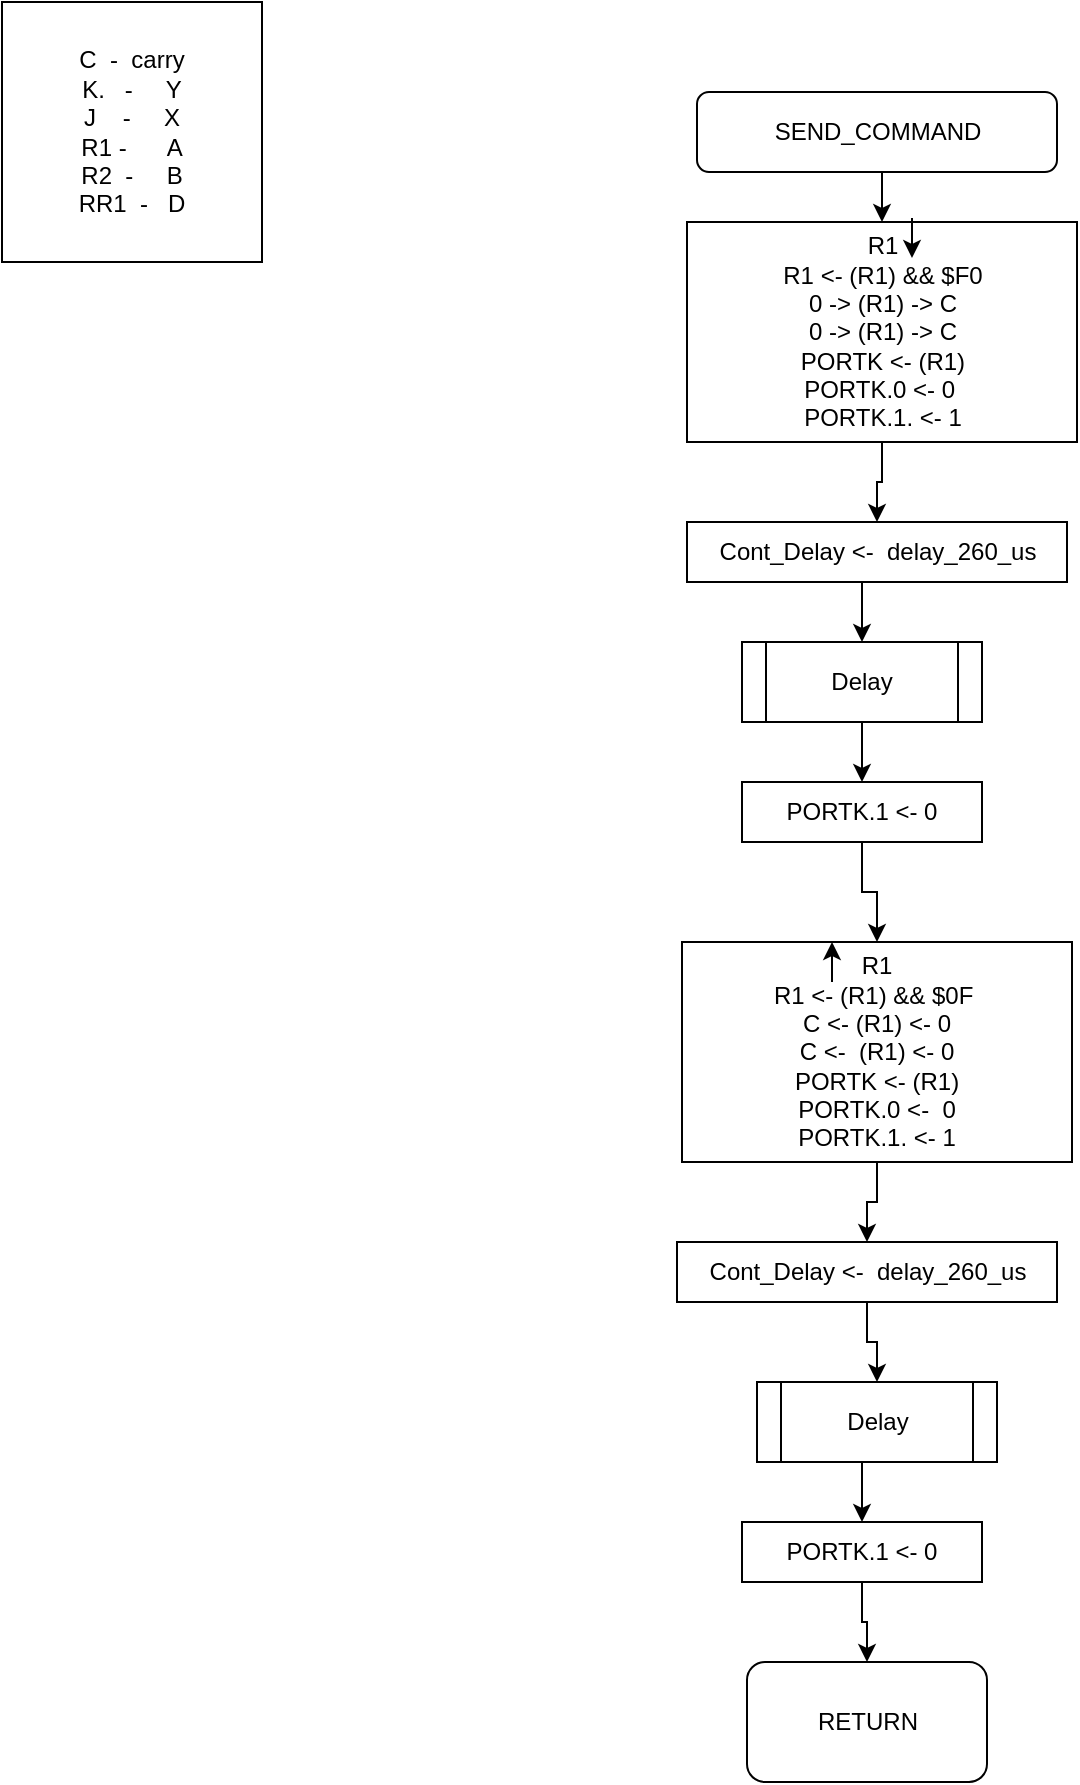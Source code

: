 <mxfile version="14.3.1"><diagram id="8yJUj1CK0QmkXh2uXSr3" name="Page-1"><mxGraphModel dx="857" dy="859" grid="1" gridSize="10" guides="1" tooltips="1" connect="1" arrows="1" fold="1" page="1" pageScale="1" pageWidth="850" pageHeight="1100" math="0" shadow="0"><root><mxCell id="0"/><mxCell id="1" parent="0"/><mxCell id="rOfRxUgfUwP2hhOxdXl6-77" style="edgeStyle=orthogonalEdgeStyle;rounded=0;orthogonalLoop=1;jettySize=auto;html=1;exitX=0.5;exitY=1;exitDx=0;exitDy=0;entryX=0.5;entryY=0;entryDx=0;entryDy=0;" edge="1" parent="1" source="rOfRxUgfUwP2hhOxdXl6-70" target="rOfRxUgfUwP2hhOxdXl6-73"><mxGeometry relative="1" as="geometry"/></mxCell><mxCell id="rOfRxUgfUwP2hhOxdXl6-70" value="R1&lt;br&gt;R1 &amp;lt;- (R1) &amp;amp;&amp;amp; $0F&amp;nbsp;&lt;br&gt;C &amp;lt;- (R1) &amp;lt;- 0&lt;br&gt;C &amp;lt;- &amp;nbsp;(R1) &amp;lt;- 0&lt;br&gt;PORTK &amp;lt;- (R1)&lt;br&gt;PORTK.0 &amp;lt;- &amp;nbsp;0&lt;br&gt;PORTK.1. &amp;lt;- 1" style="rounded=0;whiteSpace=wrap;html=1;" vertex="1" parent="1"><mxGeometry x="350" y="520" width="195" height="110" as="geometry"/></mxCell><mxCell id="rOfRxUgfUwP2hhOxdXl6-56" value="C &amp;nbsp;- &amp;nbsp;carry&lt;br&gt;K. &amp;nbsp; - &amp;nbsp; &amp;nbsp; Y&lt;br&gt;J &amp;nbsp; &amp;nbsp;- &amp;nbsp; &amp;nbsp; X&lt;br&gt;R1 - &amp;nbsp; &amp;nbsp; &amp;nbsp;A&lt;br&gt;R2 &amp;nbsp;- &amp;nbsp; &amp;nbsp; B&lt;br&gt;RR1 &amp;nbsp;- &amp;nbsp; D" style="whiteSpace=wrap;html=1;aspect=fixed;" vertex="1" parent="1"><mxGeometry x="10" y="50" width="130" height="130" as="geometry"/></mxCell><mxCell id="rOfRxUgfUwP2hhOxdXl6-59" style="edgeStyle=orthogonalEdgeStyle;rounded=0;orthogonalLoop=1;jettySize=auto;html=1;exitX=0.5;exitY=1;exitDx=0;exitDy=0;entryX=0.5;entryY=0;entryDx=0;entryDy=0;" edge="1" parent="1" source="rOfRxUgfUwP2hhOxdXl6-57" target="rOfRxUgfUwP2hhOxdXl6-58"><mxGeometry relative="1" as="geometry"/></mxCell><mxCell id="rOfRxUgfUwP2hhOxdXl6-57" value="SEND_COMMAND" style="rounded=1;whiteSpace=wrap;html=1;" vertex="1" parent="1"><mxGeometry x="357.5" y="95" width="180" height="40" as="geometry"/></mxCell><mxCell id="rOfRxUgfUwP2hhOxdXl6-62" style="edgeStyle=orthogonalEdgeStyle;rounded=0;orthogonalLoop=1;jettySize=auto;html=1;exitX=0.5;exitY=1;exitDx=0;exitDy=0;" edge="1" parent="1" source="rOfRxUgfUwP2hhOxdXl6-58" target="rOfRxUgfUwP2hhOxdXl6-60"><mxGeometry relative="1" as="geometry"/></mxCell><mxCell id="rOfRxUgfUwP2hhOxdXl6-64" style="edgeStyle=orthogonalEdgeStyle;rounded=0;orthogonalLoop=1;jettySize=auto;html=1;exitX=0.5;exitY=1;exitDx=0;exitDy=0;entryX=0.5;entryY=0;entryDx=0;entryDy=0;" edge="1" parent="1" source="rOfRxUgfUwP2hhOxdXl6-60" target="rOfRxUgfUwP2hhOxdXl6-63"><mxGeometry relative="1" as="geometry"/></mxCell><mxCell id="rOfRxUgfUwP2hhOxdXl6-60" value="Cont_Delay &amp;lt;- &amp;nbsp;delay_260_us" style="rounded=0;whiteSpace=wrap;html=1;" vertex="1" parent="1"><mxGeometry x="352.5" y="310" width="190" height="30" as="geometry"/></mxCell><mxCell id="rOfRxUgfUwP2hhOxdXl6-68" style="edgeStyle=orthogonalEdgeStyle;rounded=0;orthogonalLoop=1;jettySize=auto;html=1;exitX=0.5;exitY=1;exitDx=0;exitDy=0;entryX=0.5;entryY=0;entryDx=0;entryDy=0;" edge="1" parent="1" source="rOfRxUgfUwP2hhOxdXl6-63" target="rOfRxUgfUwP2hhOxdXl6-67"><mxGeometry relative="1" as="geometry"/></mxCell><mxCell id="rOfRxUgfUwP2hhOxdXl6-63" value="Delay" style="shape=process;whiteSpace=wrap;html=1;backgroundOutline=1;" vertex="1" parent="1"><mxGeometry x="380" y="370" width="120" height="40" as="geometry"/></mxCell><mxCell id="rOfRxUgfUwP2hhOxdXl6-65" value="" style="endArrow=classic;html=1;" edge="1" parent="1"><mxGeometry width="50" height="50" relative="1" as="geometry"><mxPoint x="425" y="540" as="sourcePoint"/><mxPoint x="425" y="520" as="targetPoint"/></mxGeometry></mxCell><mxCell id="rOfRxUgfUwP2hhOxdXl6-66" value="" style="endArrow=classic;html=1;" edge="1" parent="1" source="rOfRxUgfUwP2hhOxdXl6-58"><mxGeometry width="50" height="50" relative="1" as="geometry"><mxPoint x="460" y="194" as="sourcePoint"/><mxPoint x="460" y="204" as="targetPoint"/></mxGeometry></mxCell><mxCell id="rOfRxUgfUwP2hhOxdXl6-72" style="edgeStyle=orthogonalEdgeStyle;rounded=0;orthogonalLoop=1;jettySize=auto;html=1;exitX=0.5;exitY=1;exitDx=0;exitDy=0;" edge="1" parent="1" source="rOfRxUgfUwP2hhOxdXl6-67" target="rOfRxUgfUwP2hhOxdXl6-70"><mxGeometry relative="1" as="geometry"/></mxCell><mxCell id="rOfRxUgfUwP2hhOxdXl6-67" value="PORTK.1 &amp;lt;- 0" style="rounded=0;whiteSpace=wrap;html=1;" vertex="1" parent="1"><mxGeometry x="380" y="440" width="120" height="30" as="geometry"/></mxCell><mxCell id="rOfRxUgfUwP2hhOxdXl6-58" value="R1&lt;br&gt;R1 &amp;lt;- (R1) &amp;amp;&amp;amp; $F0&lt;br&gt;0 -&amp;gt; (R1) -&amp;gt; C&lt;br&gt;0 -&amp;gt; (R1) -&amp;gt; C&lt;br&gt;PORTK &amp;lt;- (R1)&lt;br&gt;PORTK.0 &amp;lt;- 0&amp;nbsp;&lt;br&gt;PORTK.1. &amp;lt;- 1" style="rounded=0;whiteSpace=wrap;html=1;" vertex="1" parent="1"><mxGeometry x="352.5" y="160" width="195" height="110" as="geometry"/></mxCell><mxCell id="rOfRxUgfUwP2hhOxdXl6-71" value="" style="endArrow=classic;html=1;" edge="1" parent="1"><mxGeometry width="50" height="50" relative="1" as="geometry"><mxPoint x="465" y="158" as="sourcePoint"/><mxPoint x="465" y="178" as="targetPoint"/></mxGeometry></mxCell><mxCell id="rOfRxUgfUwP2hhOxdXl6-78" style="edgeStyle=orthogonalEdgeStyle;rounded=0;orthogonalLoop=1;jettySize=auto;html=1;exitX=0.5;exitY=1;exitDx=0;exitDy=0;entryX=0.5;entryY=0;entryDx=0;entryDy=0;" edge="1" parent="1" source="rOfRxUgfUwP2hhOxdXl6-73" target="rOfRxUgfUwP2hhOxdXl6-75"><mxGeometry relative="1" as="geometry"/></mxCell><mxCell id="rOfRxUgfUwP2hhOxdXl6-73" value="Cont_Delay &amp;lt;- &amp;nbsp;delay_260_us" style="rounded=0;whiteSpace=wrap;html=1;" vertex="1" parent="1"><mxGeometry x="347.5" y="670" width="190" height="30" as="geometry"/></mxCell><mxCell id="rOfRxUgfUwP2hhOxdXl6-79" style="edgeStyle=orthogonalEdgeStyle;rounded=0;orthogonalLoop=1;jettySize=auto;html=1;exitX=0.5;exitY=1;exitDx=0;exitDy=0;entryX=0.5;entryY=0;entryDx=0;entryDy=0;" edge="1" parent="1" source="rOfRxUgfUwP2hhOxdXl6-75" target="rOfRxUgfUwP2hhOxdXl6-76"><mxGeometry relative="1" as="geometry"/></mxCell><mxCell id="rOfRxUgfUwP2hhOxdXl6-75" value="Delay" style="shape=process;whiteSpace=wrap;html=1;backgroundOutline=1;" vertex="1" parent="1"><mxGeometry x="387.5" y="740" width="120" height="40" as="geometry"/></mxCell><mxCell id="rOfRxUgfUwP2hhOxdXl6-81" style="edgeStyle=orthogonalEdgeStyle;rounded=0;orthogonalLoop=1;jettySize=auto;html=1;exitX=0.5;exitY=1;exitDx=0;exitDy=0;entryX=0.5;entryY=0;entryDx=0;entryDy=0;" edge="1" parent="1" source="rOfRxUgfUwP2hhOxdXl6-76" target="rOfRxUgfUwP2hhOxdXl6-80"><mxGeometry relative="1" as="geometry"/></mxCell><mxCell id="rOfRxUgfUwP2hhOxdXl6-76" value="PORTK.1 &amp;lt;- 0" style="rounded=0;whiteSpace=wrap;html=1;" vertex="1" parent="1"><mxGeometry x="380" y="810" width="120" height="30" as="geometry"/></mxCell><mxCell id="rOfRxUgfUwP2hhOxdXl6-80" value="RETURN" style="rounded=1;whiteSpace=wrap;html=1;" vertex="1" parent="1"><mxGeometry x="382.5" y="880" width="120" height="60" as="geometry"/></mxCell></root></mxGraphModel></diagram></mxfile>